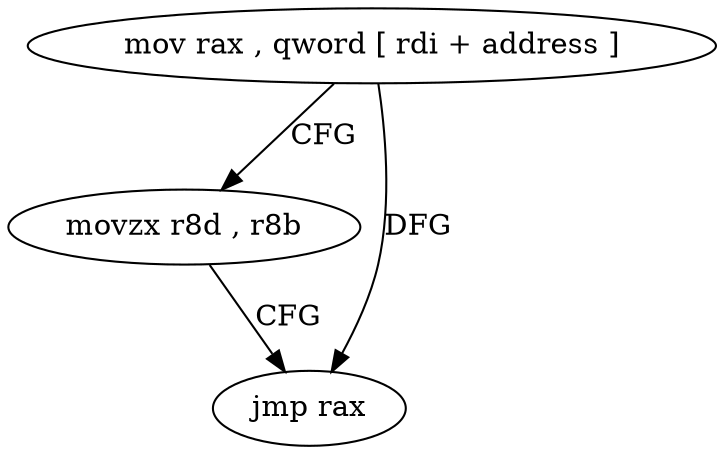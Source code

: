 digraph "func" {
"182848" [label = "mov rax , qword [ rdi + address ]" ]
"182852" [label = "movzx r8d , r8b" ]
"182856" [label = "jmp rax" ]
"182848" -> "182852" [ label = "CFG" ]
"182848" -> "182856" [ label = "DFG" ]
"182852" -> "182856" [ label = "CFG" ]
}

